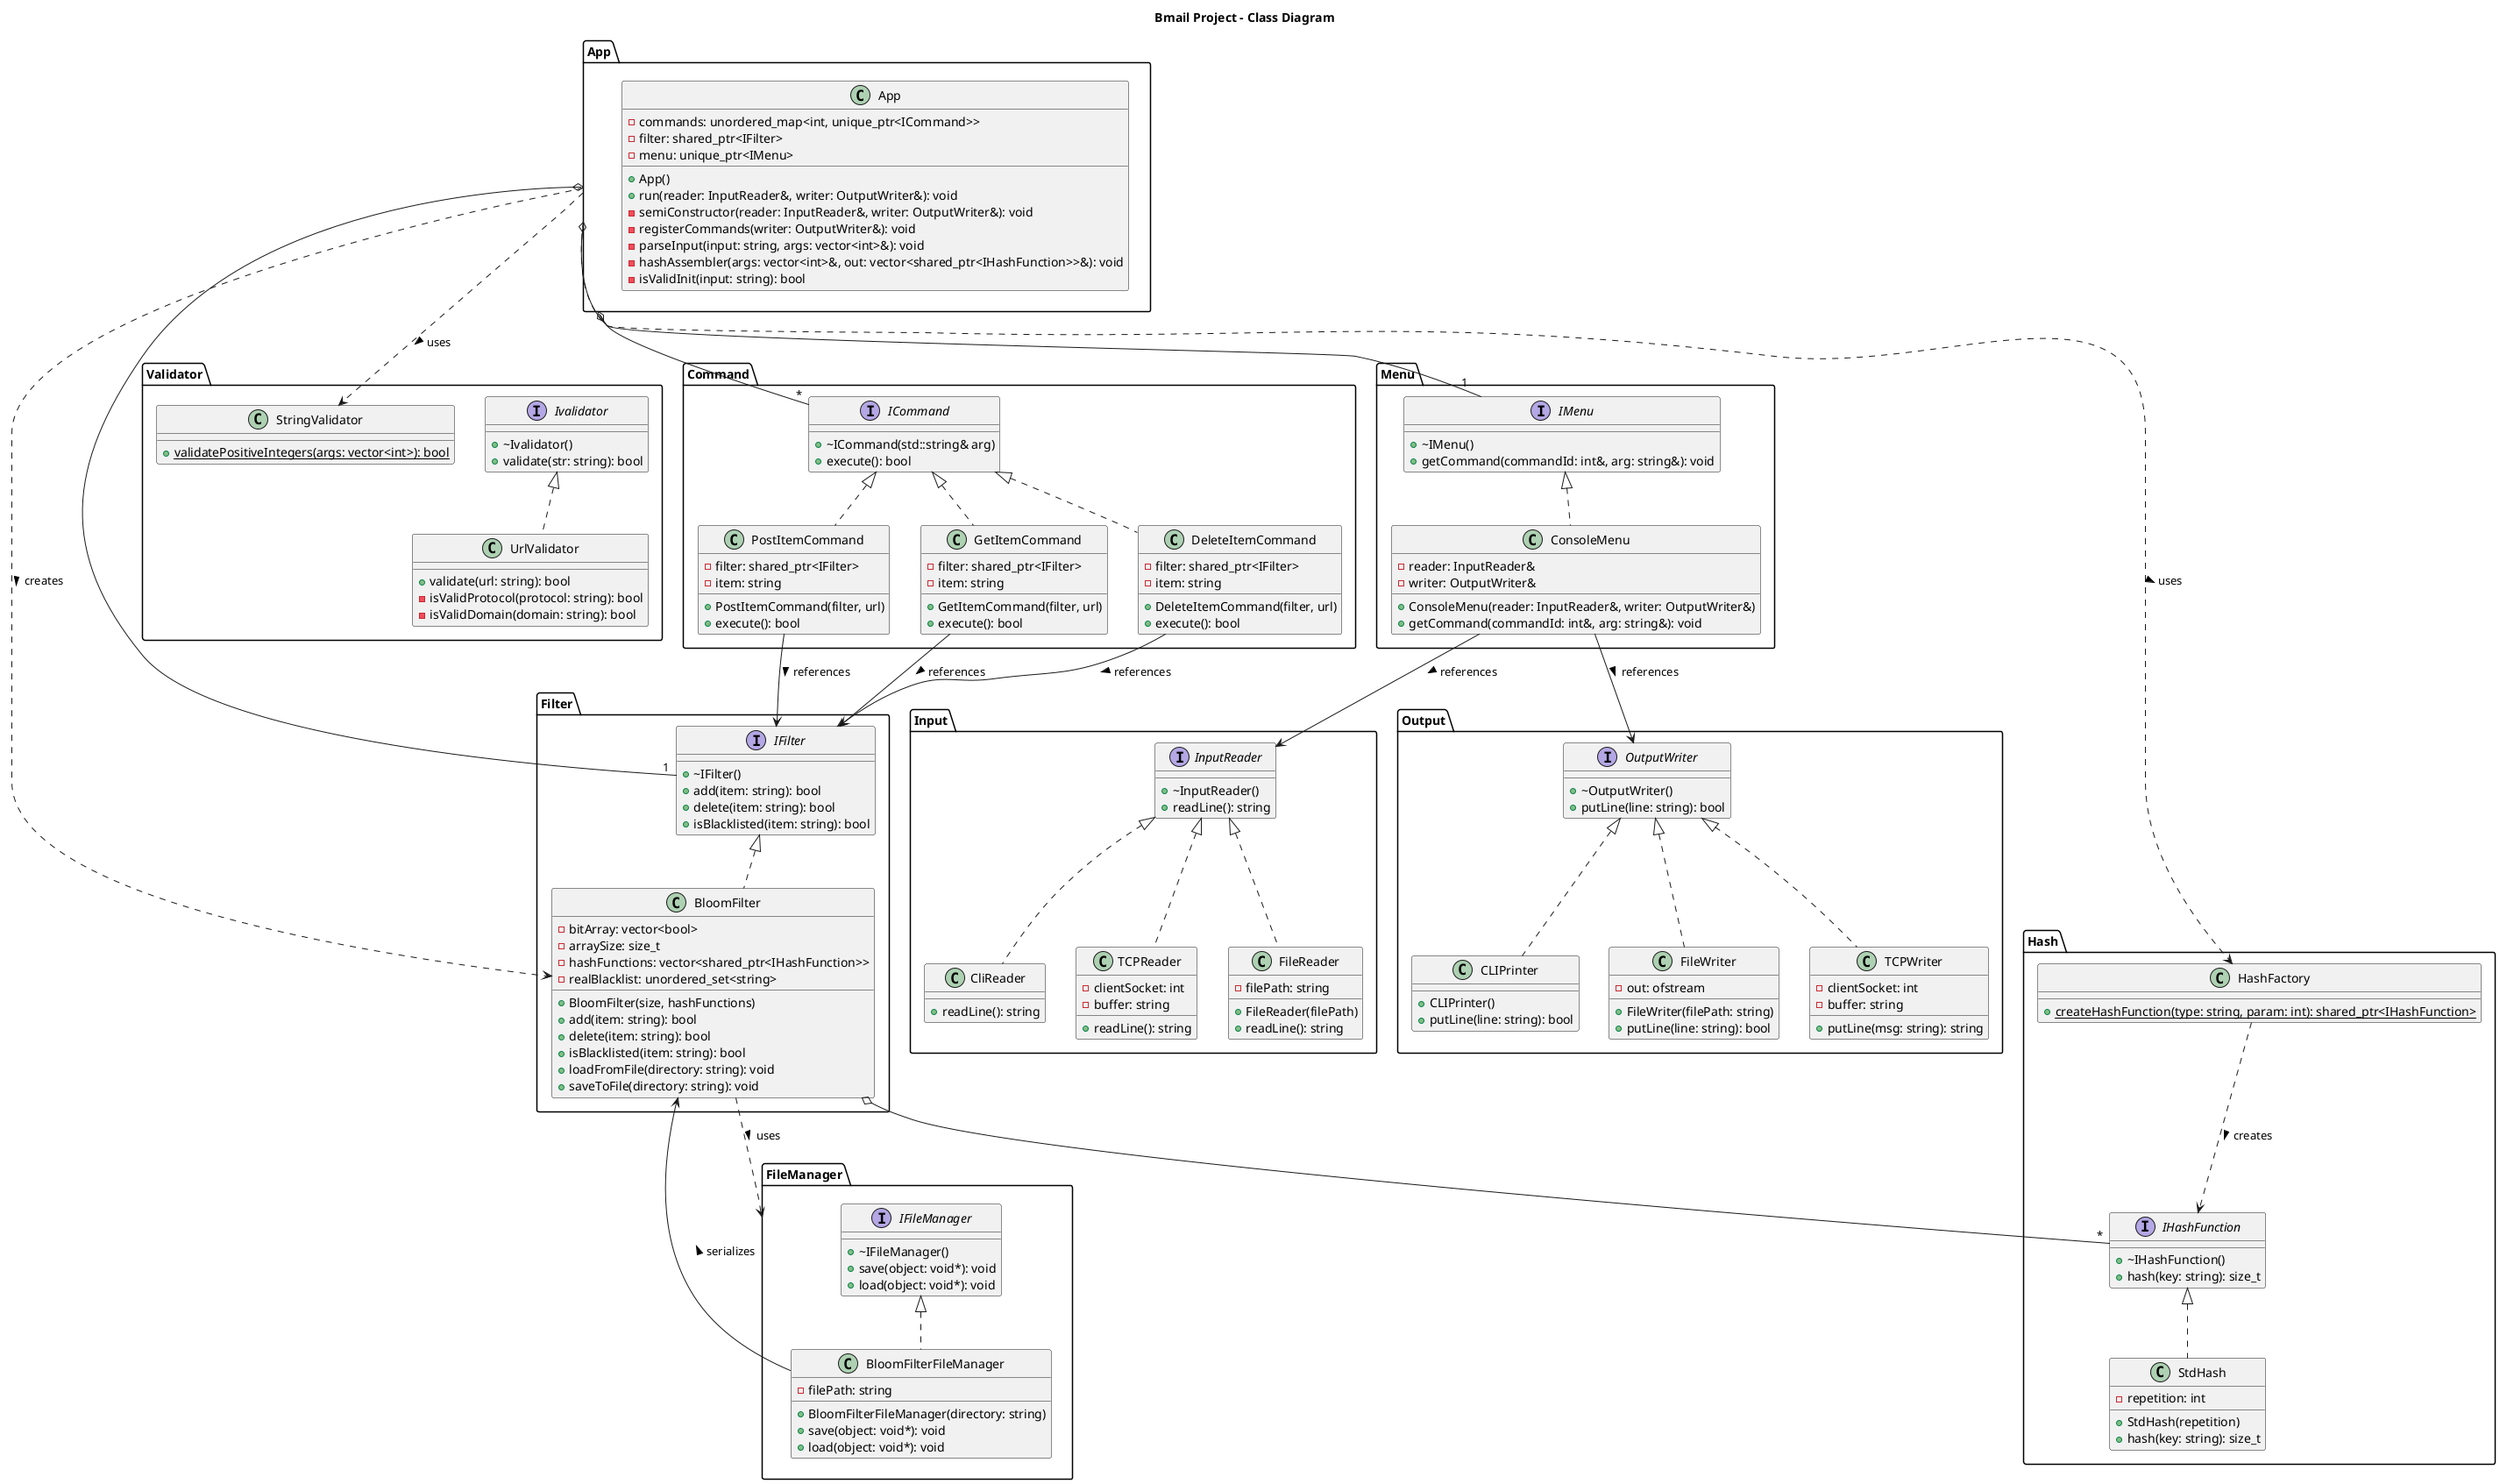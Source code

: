 @startuml bmail

title Bmail Project - Class Diagram

package App {
  class App {
    - commands: unordered_map<int, unique_ptr<ICommand>>
    - filter: shared_ptr<IFilter>
    - menu: unique_ptr<IMenu>
    + App()
    + run(reader: InputReader&, writer: OutputWriter&): void
    - semiConstructor(reader: InputReader&, writer: OutputWriter&): void
    - registerCommands(writer: OutputWriter&): void
    - parseInput(input: string, args: vector<int>&): void
    - hashAssembler(args: vector<int>&, out: vector<shared_ptr<IHashFunction>>&): void
    - isValidInit(input: string): bool
  }
}

package Filter {
  interface IFilter {
    + ~IFilter()
    + add(item: string): bool
    + delete(item: string): bool
    + isBlacklisted(item: string): bool
  }
  
  class BloomFilter {
    - bitArray: vector<bool>
    - arraySize: size_t
    - hashFunctions: vector<shared_ptr<IHashFunction>>
    - realBlacklist: unordered_set<string>
    + BloomFilter(size, hashFunctions)
    + add(item: string): bool
    + delete(item: string): bool
    + isBlacklisted(item: string): bool
    + loadFromFile(directory: string): void
    + saveToFile(directory: string): void
  }
}

package Hash {
  interface IHashFunction {
    + ~IHashFunction()
    + hash(key: string): size_t
  }
  
  class StdHash {
    - repetition: int
    + StdHash(repetition)
    + hash(key: string): size_t
  }
  
  class HashFactory {
    + {static} createHashFunction(type: string, param: int): shared_ptr<IHashFunction>
  }
}

package Command {
  interface ICommand {
    + ~ICommand(std::string& arg)
    + execute(): bool
  }
  
  class PostItemCommand {
    - filter: shared_ptr<IFilter>
    - item: string
    + PostItemCommand(filter, url)
    + execute(): bool
  }
  
  class GetItemCommand {
    - filter: shared_ptr<IFilter>
    - item: string
    + GetItemCommand(filter, url)
    + execute(): bool
  }
  
  class DeleteItemCommand {
    - filter: shared_ptr<IFilter>
    - item: string
    + DeleteItemCommand(filter, url)
    + execute(): bool
  }
}

package Menu {
  interface IMenu {
    + ~IMenu()
    + getCommand(commandId: int&, arg: string&): void
  }
  
  class ConsoleMenu {
    - reader: InputReader&
    - writer: OutputWriter&
    + ConsoleMenu(reader: InputReader&, writer: OutputWriter&)
    + getCommand(commandId: int&, arg: string&): void
  }
}

package Input {
  interface InputReader {
    + ~InputReader()
    + readLine(): string
  }
  
  class CliReader {
    + readLine(): string
  }
  
  class TCPReader {
    - clientSocket: int
    - buffer: string
    + readLine(): string
  }

  class FileReader {
    - filePath: string
    + FileReader(filePath)
    + readLine(): string
  }
}

package Validator {
  interface Ivalidator {
    + ~Ivalidator()
    + validate(str: string): bool
  }
  
  class UrlValidator {
    + validate(url: string): bool
    - isValidProtocol(protocol: string): bool
    - isValidDomain(domain: string): bool
  }
  
  class StringValidator {
    + {static} validatePositiveIntegers(args: vector<int>): bool
  }
}

package FileManager {
  interface IFileManager {
    + ~IFileManager()
    + save(object: void*): void
    + load(object: void*): void
  }
  
  class BloomFilterFileManager {
    - filePath: string
    + BloomFilterFileManager(directory: string)
    + save(object: void*): void
    + load(object: void*): void
  }
}

package Output {
  interface OutputWriter {
    + ~OutputWriter()
    + putLine(line: string): bool
  }
  
  class CLIPrinter {
    + CLIPrinter()
    + putLine(line: string): bool
  }
  
  class FileWriter {
    - out: ofstream
    + FileWriter(filePath: string)
    + putLine(line: string): bool
  }

  class TCPWriter {
    - clientSocket: int
    - buffer: string
    + putLine(msg: string): string
  }
}

' Inheritance relationships
IFilter <|.. BloomFilter
IHashFunction <|.. StdHash
ICommand <|.. PostItemCommand
ICommand <|.. GetItemCommand
ICommand <|.. DeleteItemCommand
IMenu <|.. ConsoleMenu
InputReader <|.. CliReader
InputReader <|.. FileReader
InputReader <|.. TCPReader
Ivalidator <|.. UrlValidator
IFileManager <|.. BloomFilterFileManager
OutputWriter <|.. CLIPrinter
OutputWriter <|.. FileWriter
OutputWriter <|.. TCPWriter

' Composition & Dependency relationships
App o-- "1" IFilter
App o-- "1" IMenu
App o-- "*" ICommand
App ..> BloomFilter : creates >
App ..> StringValidator : uses >
App ..> HashFactory : uses >
BloomFilter o-- "*" IHashFunction
BloomFilter ..> FileManager : uses >
PostItemCommand --> IFilter : references >
GetItemCommand --> IFilter : references >
DeleteItemCommand --> IFilter : references >
ConsoleMenu --> InputReader : references >
ConsoleMenu --> OutputWriter : references >
BloomFilterFileManager --> BloomFilter : serializes >
HashFactory ..> IHashFunction : creates >

@enduml